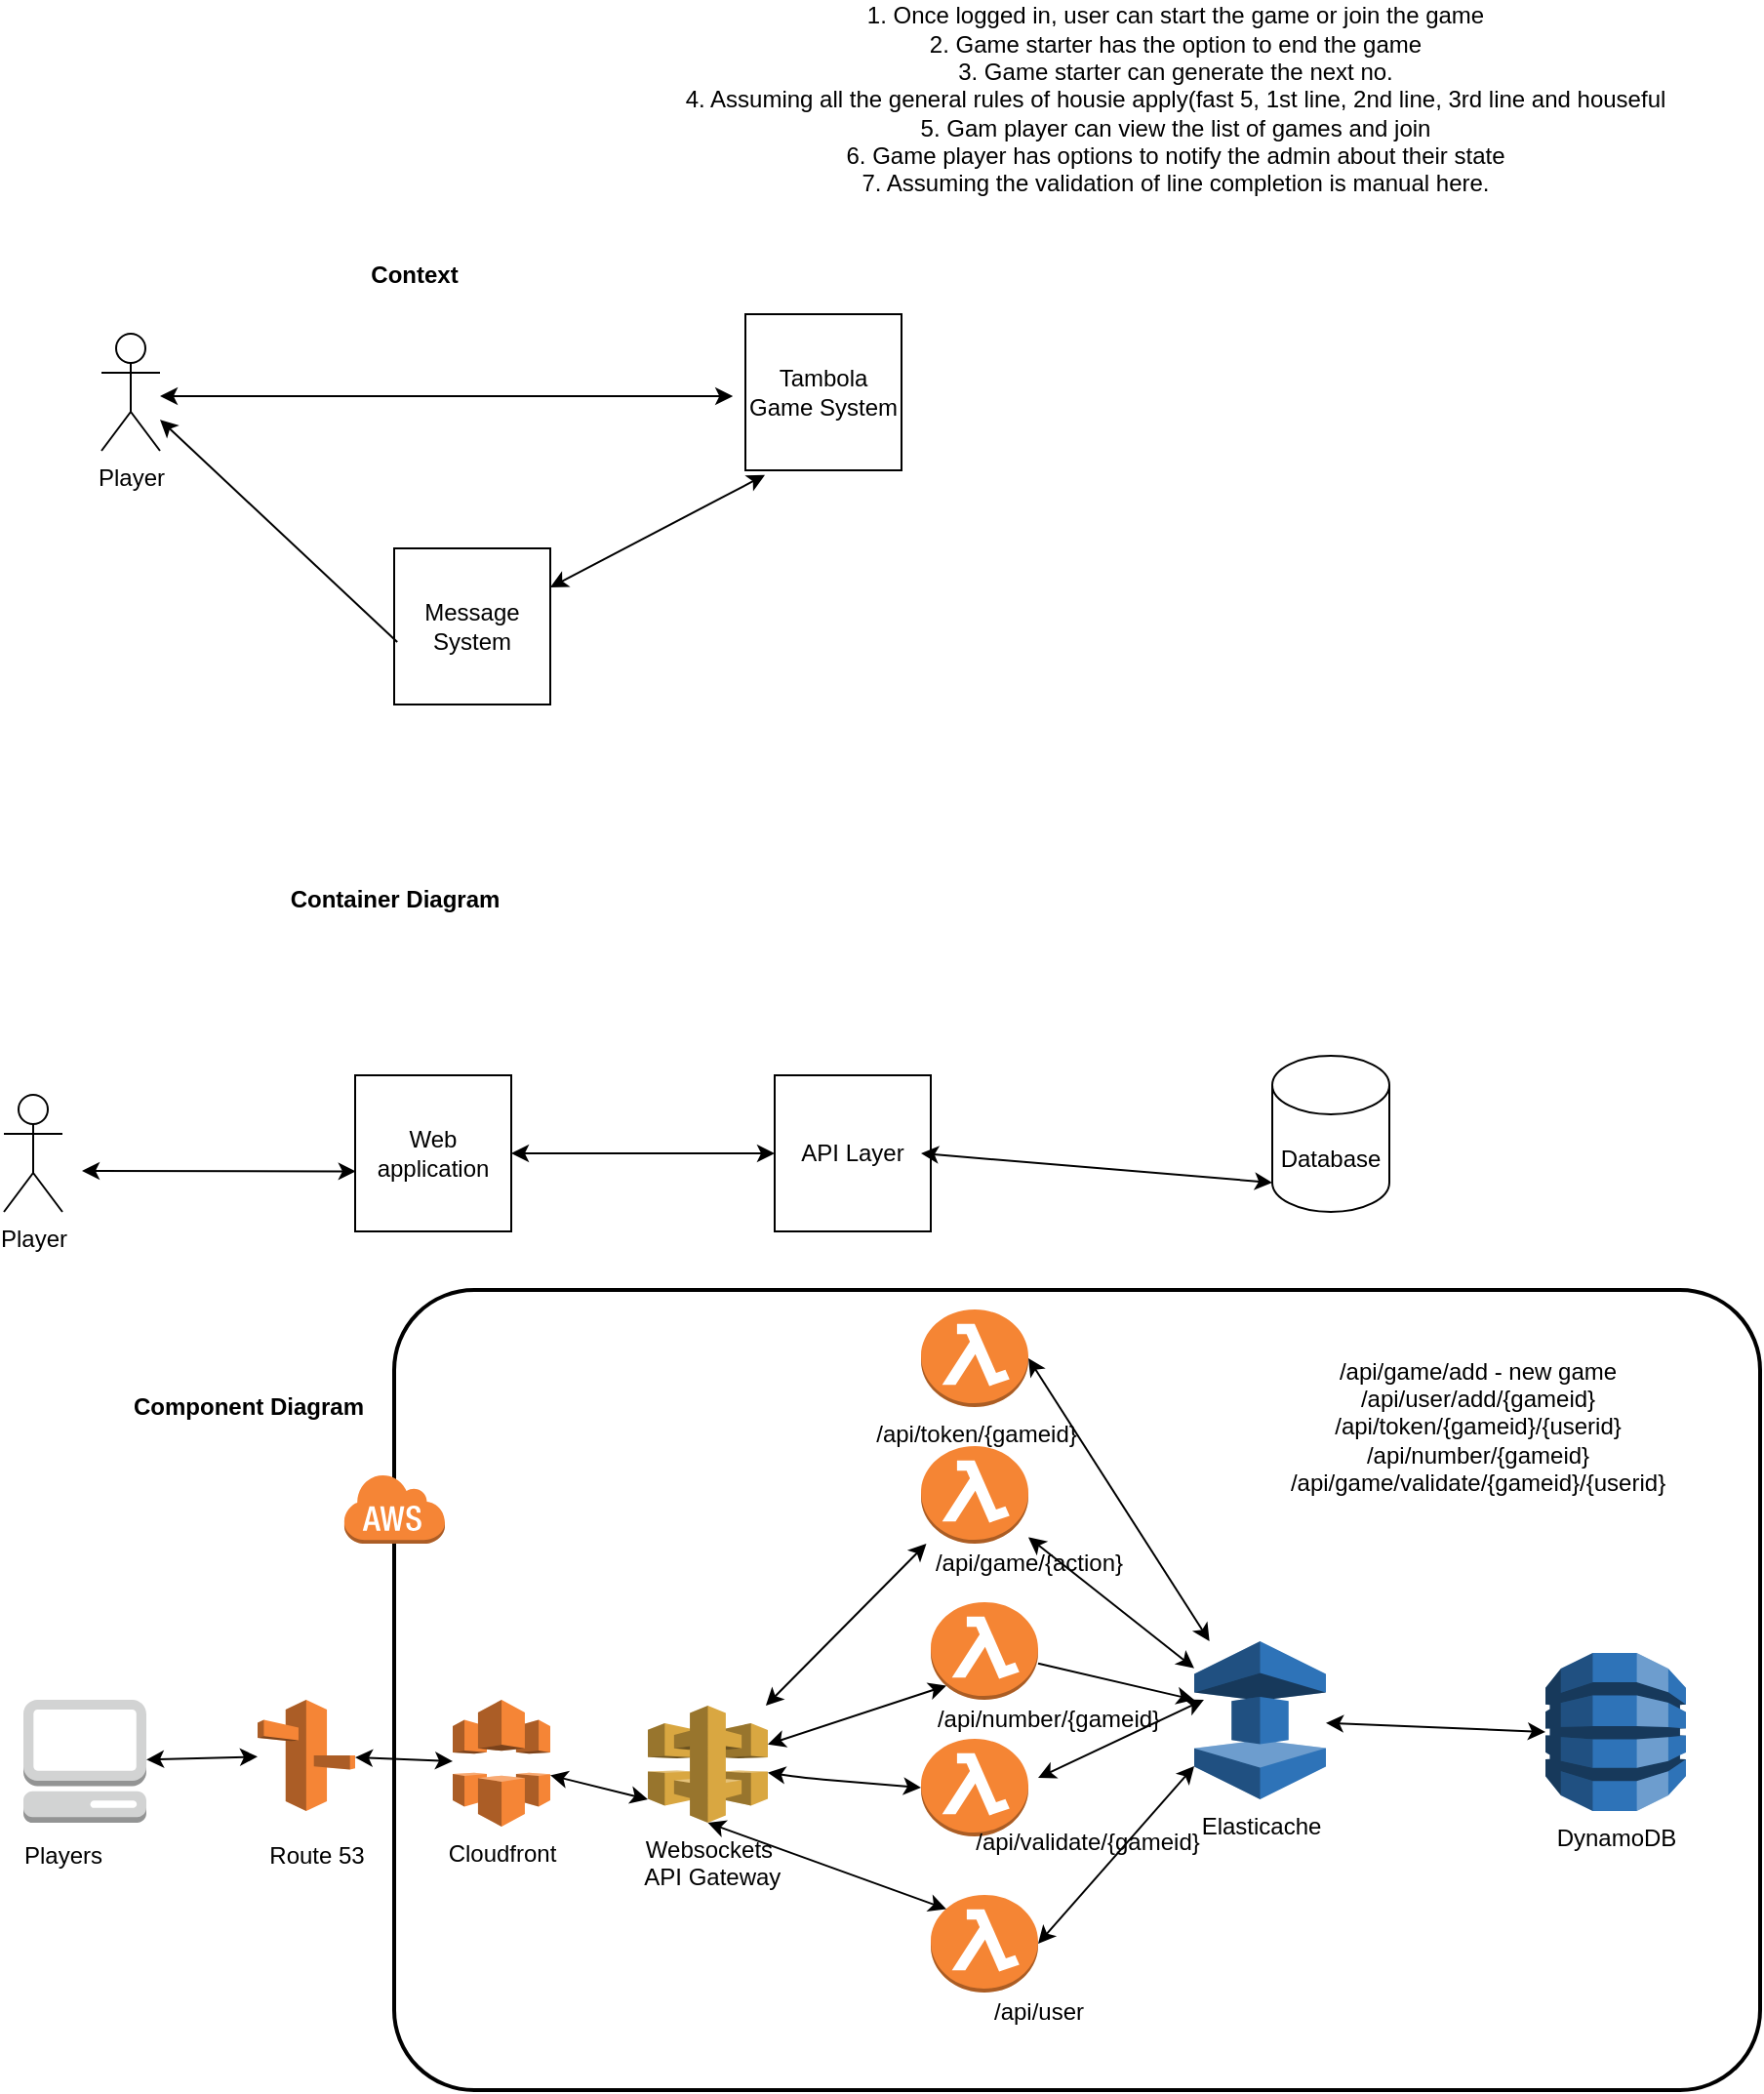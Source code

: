 <mxfile version="14.8.3" type="github">
  <diagram id="3eI7qkjUOED5z1ejcmnY" name="Page-1">
    <mxGraphModel dx="1038" dy="546" grid="1" gridSize="10" guides="1" tooltips="1" connect="1" arrows="1" fold="1" page="1" pageScale="1" pageWidth="850" pageHeight="1100" math="0" shadow="0">
      <root>
        <mxCell id="0" />
        <mxCell id="1" parent="0" />
        <mxCell id="J6YCg41dYqRsLZ8GqPU7-54" value="" style="rounded=1;arcSize=10;dashed=0;fillColor=none;gradientColor=none;strokeWidth=2;" vertex="1" parent="1">
          <mxGeometry x="230" y="670" width="700" height="410" as="geometry" />
        </mxCell>
        <mxCell id="J6YCg41dYqRsLZ8GqPU7-1" value="&lt;b&gt;Context&lt;/b&gt;" style="text;html=1;align=center;verticalAlign=middle;resizable=0;points=[];autosize=1;strokeColor=none;" vertex="1" parent="1">
          <mxGeometry x="210" y="140" width="60" height="20" as="geometry" />
        </mxCell>
        <mxCell id="J6YCg41dYqRsLZ8GqPU7-2" value="Tambola Game System" style="whiteSpace=wrap;html=1;aspect=fixed;" vertex="1" parent="1">
          <mxGeometry x="410" y="170" width="80" height="80" as="geometry" />
        </mxCell>
        <mxCell id="J6YCg41dYqRsLZ8GqPU7-3" value="Player" style="shape=umlActor;verticalLabelPosition=bottom;verticalAlign=top;html=1;outlineConnect=0;" vertex="1" parent="1">
          <mxGeometry x="80" y="180" width="30" height="60" as="geometry" />
        </mxCell>
        <mxCell id="J6YCg41dYqRsLZ8GqPU7-4" value="Message System" style="whiteSpace=wrap;html=1;aspect=fixed;" vertex="1" parent="1">
          <mxGeometry x="230" y="290" width="80" height="80" as="geometry" />
        </mxCell>
        <mxCell id="J6YCg41dYqRsLZ8GqPU7-6" value="" style="endArrow=classic;startArrow=classic;html=1;entryX=-0.08;entryY=0.525;entryDx=0;entryDy=0;entryPerimeter=0;" edge="1" parent="1" target="J6YCg41dYqRsLZ8GqPU7-2">
          <mxGeometry width="50" height="50" relative="1" as="geometry">
            <mxPoint x="110" y="212" as="sourcePoint" />
            <mxPoint x="250" y="200" as="targetPoint" />
          </mxGeometry>
        </mxCell>
        <mxCell id="J6YCg41dYqRsLZ8GqPU7-7" value="" style="endArrow=classic;html=1;exitX=0.02;exitY=0.6;exitDx=0;exitDy=0;exitPerimeter=0;" edge="1" parent="1" source="J6YCg41dYqRsLZ8GqPU7-4" target="J6YCg41dYqRsLZ8GqPU7-3">
          <mxGeometry width="50" height="50" relative="1" as="geometry">
            <mxPoint x="150" y="300" as="sourcePoint" />
            <mxPoint x="200" y="250" as="targetPoint" />
          </mxGeometry>
        </mxCell>
        <mxCell id="J6YCg41dYqRsLZ8GqPU7-8" value="" style="endArrow=classic;startArrow=classic;html=1;entryX=0.125;entryY=1.03;entryDx=0;entryDy=0;entryPerimeter=0;exitX=1;exitY=0.25;exitDx=0;exitDy=0;" edge="1" parent="1" source="J6YCg41dYqRsLZ8GqPU7-4" target="J6YCg41dYqRsLZ8GqPU7-2">
          <mxGeometry width="50" height="50" relative="1" as="geometry">
            <mxPoint x="350" y="300" as="sourcePoint" />
            <mxPoint x="400" y="250" as="targetPoint" />
          </mxGeometry>
        </mxCell>
        <mxCell id="J6YCg41dYqRsLZ8GqPU7-9" value="&lt;b&gt;Container Diagram&lt;/b&gt;" style="text;html=1;align=center;verticalAlign=middle;resizable=0;points=[];autosize=1;strokeColor=none;" vertex="1" parent="1">
          <mxGeometry x="170" y="460" width="120" height="20" as="geometry" />
        </mxCell>
        <mxCell id="J6YCg41dYqRsLZ8GqPU7-10" value="Player" style="shape=umlActor;verticalLabelPosition=bottom;verticalAlign=top;html=1;outlineConnect=0;" vertex="1" parent="1">
          <mxGeometry x="30" y="570" width="30" height="60" as="geometry" />
        </mxCell>
        <mxCell id="J6YCg41dYqRsLZ8GqPU7-11" value="Web application" style="whiteSpace=wrap;html=1;aspect=fixed;" vertex="1" parent="1">
          <mxGeometry x="210" y="560" width="80" height="80" as="geometry" />
        </mxCell>
        <mxCell id="J6YCg41dYqRsLZ8GqPU7-12" value="" style="endArrow=classic;startArrow=classic;html=1;entryX=0.005;entryY=0.615;entryDx=0;entryDy=0;entryPerimeter=0;" edge="1" parent="1" target="J6YCg41dYqRsLZ8GqPU7-11">
          <mxGeometry width="50" height="50" relative="1" as="geometry">
            <mxPoint x="70" y="609" as="sourcePoint" />
            <mxPoint x="150" y="570" as="targetPoint" />
          </mxGeometry>
        </mxCell>
        <mxCell id="J6YCg41dYqRsLZ8GqPU7-13" value="API Layer" style="whiteSpace=wrap;html=1;aspect=fixed;" vertex="1" parent="1">
          <mxGeometry x="425" y="560" width="80" height="80" as="geometry" />
        </mxCell>
        <mxCell id="J6YCg41dYqRsLZ8GqPU7-14" value="Database" style="shape=cylinder3;whiteSpace=wrap;html=1;boundedLbl=1;backgroundOutline=1;size=15;" vertex="1" parent="1">
          <mxGeometry x="680" y="550" width="60" height="80" as="geometry" />
        </mxCell>
        <mxCell id="J6YCg41dYqRsLZ8GqPU7-16" value="" style="endArrow=classic;startArrow=classic;html=1;exitX=1;exitY=0.5;exitDx=0;exitDy=0;entryX=0;entryY=0.5;entryDx=0;entryDy=0;" edge="1" parent="1" source="J6YCg41dYqRsLZ8GqPU7-11" target="J6YCg41dYqRsLZ8GqPU7-13">
          <mxGeometry width="50" height="50" relative="1" as="geometry">
            <mxPoint x="400" y="670" as="sourcePoint" />
            <mxPoint x="450" y="620" as="targetPoint" />
          </mxGeometry>
        </mxCell>
        <mxCell id="J6YCg41dYqRsLZ8GqPU7-18" value="" style="endArrow=classic;startArrow=classic;html=1;entryX=0;entryY=1;entryDx=0;entryDy=-15;entryPerimeter=0;" edge="1" parent="1" target="J6YCg41dYqRsLZ8GqPU7-14">
          <mxGeometry width="50" height="50" relative="1" as="geometry">
            <mxPoint x="500" y="600" as="sourcePoint" />
            <mxPoint x="600" y="570" as="targetPoint" />
          </mxGeometry>
        </mxCell>
        <mxCell id="J6YCg41dYqRsLZ8GqPU7-19" value="&lt;b&gt;Component Diagram&lt;/b&gt;" style="text;html=1;align=center;verticalAlign=middle;resizable=0;points=[];autosize=1;strokeColor=none;" vertex="1" parent="1">
          <mxGeometry x="90" y="720" width="130" height="20" as="geometry" />
        </mxCell>
        <mxCell id="J6YCg41dYqRsLZ8GqPU7-20" value="" style="outlineConnect=0;dashed=0;verticalLabelPosition=bottom;verticalAlign=top;align=center;html=1;shape=mxgraph.aws3.management_console;fillColor=#D2D3D3;gradientColor=none;" vertex="1" parent="1">
          <mxGeometry x="40" y="880" width="63" height="63" as="geometry" />
        </mxCell>
        <mxCell id="J6YCg41dYqRsLZ8GqPU7-21" value="Players" style="text;html=1;align=center;verticalAlign=middle;resizable=0;points=[];autosize=1;strokeColor=none;" vertex="1" parent="1">
          <mxGeometry x="30" y="950" width="60" height="20" as="geometry" />
        </mxCell>
        <mxCell id="J6YCg41dYqRsLZ8GqPU7-22" value="Cloudfront" style="outlineConnect=0;dashed=0;verticalLabelPosition=bottom;verticalAlign=top;align=center;html=1;shape=mxgraph.aws3.cloudfront;fillColor=#F58536;gradientColor=none;" vertex="1" parent="1">
          <mxGeometry x="260" y="880" width="50" height="65" as="geometry" />
        </mxCell>
        <mxCell id="J6YCg41dYqRsLZ8GqPU7-23" value="" style="outlineConnect=0;dashed=0;verticalLabelPosition=bottom;verticalAlign=top;align=center;html=1;shape=mxgraph.aws3.route_53;fillColor=#F58536;gradientColor=none;" vertex="1" parent="1">
          <mxGeometry x="160" y="880" width="50" height="57" as="geometry" />
        </mxCell>
        <mxCell id="J6YCg41dYqRsLZ8GqPU7-25" value="" style="outlineConnect=0;dashed=0;verticalLabelPosition=bottom;verticalAlign=top;align=center;html=1;shape=mxgraph.aws3.lambda_function;fillColor=#F58534;gradientColor=none;" vertex="1" parent="1">
          <mxGeometry x="505" y="830" width="55" height="50" as="geometry" />
        </mxCell>
        <mxCell id="J6YCg41dYqRsLZ8GqPU7-26" value="" style="outlineConnect=0;dashed=0;verticalLabelPosition=bottom;verticalAlign=top;align=center;html=1;shape=mxgraph.aws3.lambda_function;fillColor=#F58534;gradientColor=none;" vertex="1" parent="1">
          <mxGeometry x="500" y="750" width="55" height="50" as="geometry" />
        </mxCell>
        <mxCell id="J6YCg41dYqRsLZ8GqPU7-27" value="" style="outlineConnect=0;dashed=0;verticalLabelPosition=bottom;verticalAlign=top;align=center;html=1;shape=mxgraph.aws3.lambda_function;fillColor=#F58534;gradientColor=none;" vertex="1" parent="1">
          <mxGeometry x="500" y="900" width="55" height="50" as="geometry" />
        </mxCell>
        <mxCell id="J6YCg41dYqRsLZ8GqPU7-28" value="Websockets&lt;br&gt;&amp;nbsp;API Gateway" style="outlineConnect=0;dashed=0;verticalLabelPosition=bottom;verticalAlign=top;align=center;html=1;shape=mxgraph.aws3.api_gateway;fillColor=#D9A741;gradientColor=none;" vertex="1" parent="1">
          <mxGeometry x="360" y="883" width="61.5" height="60" as="geometry" />
        </mxCell>
        <mxCell id="J6YCg41dYqRsLZ8GqPU7-29" value="" style="outlineConnect=0;dashed=0;verticalLabelPosition=bottom;verticalAlign=top;align=center;html=1;shape=mxgraph.aws3.lambda_function;fillColor=#F58534;gradientColor=none;" vertex="1" parent="1">
          <mxGeometry x="505" y="980" width="55" height="50" as="geometry" />
        </mxCell>
        <mxCell id="J6YCg41dYqRsLZ8GqPU7-31" value="" style="endArrow=classic;startArrow=classic;html=1;" edge="1" parent="1" source="J6YCg41dYqRsLZ8GqPU7-28" target="J6YCg41dYqRsLZ8GqPU7-26">
          <mxGeometry width="50" height="50" relative="1" as="geometry">
            <mxPoint x="400" y="860" as="sourcePoint" />
            <mxPoint x="450" y="810" as="targetPoint" />
          </mxGeometry>
        </mxCell>
        <mxCell id="J6YCg41dYqRsLZ8GqPU7-32" value="" style="endArrow=classic;startArrow=classic;html=1;entryX=0.145;entryY=0.855;entryDx=0;entryDy=0;entryPerimeter=0;" edge="1" parent="1" source="J6YCg41dYqRsLZ8GqPU7-28" target="J6YCg41dYqRsLZ8GqPU7-25">
          <mxGeometry width="50" height="50" relative="1" as="geometry">
            <mxPoint x="400" y="870" as="sourcePoint" />
            <mxPoint x="450" y="820" as="targetPoint" />
          </mxGeometry>
        </mxCell>
        <mxCell id="J6YCg41dYqRsLZ8GqPU7-33" value="/api/game/{action}" style="text;html=1;align=center;verticalAlign=middle;resizable=0;points=[];autosize=1;strokeColor=none;" vertex="1" parent="1">
          <mxGeometry x="500" y="800" width="110" height="20" as="geometry" />
        </mxCell>
        <mxCell id="J6YCg41dYqRsLZ8GqPU7-34" value="/api/number/{gameid}" style="text;html=1;align=center;verticalAlign=middle;resizable=0;points=[];autosize=1;strokeColor=none;" vertex="1" parent="1">
          <mxGeometry x="500" y="880" width="130" height="20" as="geometry" />
        </mxCell>
        <mxCell id="J6YCg41dYqRsLZ8GqPU7-35" value="" style="endArrow=classic;startArrow=classic;html=1;entryX=0;entryY=0.5;entryDx=0;entryDy=0;entryPerimeter=0;" edge="1" parent="1" source="J6YCg41dYqRsLZ8GqPU7-28" target="J6YCg41dYqRsLZ8GqPU7-27">
          <mxGeometry width="50" height="50" relative="1" as="geometry">
            <mxPoint x="400" y="870" as="sourcePoint" />
            <mxPoint x="450" y="820" as="targetPoint" />
            <Array as="points">
              <mxPoint x="440" y="920" />
            </Array>
          </mxGeometry>
        </mxCell>
        <mxCell id="J6YCg41dYqRsLZ8GqPU7-36" value="/api/validate/{gameid}" style="text;html=1;align=center;verticalAlign=middle;resizable=0;points=[];autosize=1;strokeColor=none;" vertex="1" parent="1">
          <mxGeometry x="520" y="943" width="130" height="20" as="geometry" />
        </mxCell>
        <mxCell id="J6YCg41dYqRsLZ8GqPU7-37" value="" style="endArrow=classic;startArrow=classic;html=1;entryX=0.145;entryY=0.145;entryDx=0;entryDy=0;entryPerimeter=0;exitX=0.5;exitY=1;exitDx=0;exitDy=0;exitPerimeter=0;" edge="1" parent="1" source="J6YCg41dYqRsLZ8GqPU7-28" target="J6YCg41dYqRsLZ8GqPU7-29">
          <mxGeometry width="50" height="50" relative="1" as="geometry">
            <mxPoint x="280" y="1050" as="sourcePoint" />
            <mxPoint x="330" y="1000" as="targetPoint" />
          </mxGeometry>
        </mxCell>
        <mxCell id="J6YCg41dYqRsLZ8GqPU7-38" value="/api/user" style="text;html=1;align=center;verticalAlign=middle;resizable=0;points=[];autosize=1;strokeColor=none;" vertex="1" parent="1">
          <mxGeometry x="530" y="1030" width="60" height="20" as="geometry" />
        </mxCell>
        <mxCell id="J6YCg41dYqRsLZ8GqPU7-39" value="Elasticache" style="outlineConnect=0;dashed=0;verticalLabelPosition=bottom;verticalAlign=top;align=center;html=1;shape=mxgraph.aws3.elasticache;fillColor=#2E73B8;gradientColor=none;" vertex="1" parent="1">
          <mxGeometry x="640" y="850" width="67.5" height="81" as="geometry" />
        </mxCell>
        <mxCell id="J6YCg41dYqRsLZ8GqPU7-40" value="Route 53" style="text;html=1;align=center;verticalAlign=middle;resizable=0;points=[];autosize=1;strokeColor=none;" vertex="1" parent="1">
          <mxGeometry x="160" y="950" width="60" height="20" as="geometry" />
        </mxCell>
        <mxCell id="J6YCg41dYqRsLZ8GqPU7-41" value="DynamoDB" style="outlineConnect=0;dashed=0;verticalLabelPosition=bottom;verticalAlign=top;align=center;html=1;shape=mxgraph.aws3.dynamo_db;fillColor=#2E73B8;gradientColor=none;" vertex="1" parent="1">
          <mxGeometry x="820" y="856" width="72" height="81" as="geometry" />
        </mxCell>
        <mxCell id="J6YCg41dYqRsLZ8GqPU7-42" value="1. Once logged in, user can start the game or join the game&lt;br&gt;2. Game starter has the option to end the game&lt;br&gt;3. Game starter can generate the next no.&lt;br&gt;4. Assuming all the general rules of housie apply(fast 5, 1st line, 2nd line, 3rd line and houseful&lt;br&gt;5. Gam player can view the list of games and join&lt;br&gt;6. Game player has options to notify the admin about their state&lt;br&gt;7. Assuming the validation of line completion is manual here." style="text;html=1;align=center;verticalAlign=middle;resizable=0;points=[];autosize=1;strokeColor=none;" vertex="1" parent="1">
          <mxGeometry x="370" y="10" width="520" height="100" as="geometry" />
        </mxCell>
        <mxCell id="J6YCg41dYqRsLZ8GqPU7-43" value="/api/token/{gameid}" style="outlineConnect=0;dashed=0;verticalLabelPosition=bottom;verticalAlign=top;align=center;html=1;shape=mxgraph.aws3.lambda_function;fillColor=#F58534;gradientColor=none;" vertex="1" parent="1">
          <mxGeometry x="500" y="680" width="55" height="50" as="geometry" />
        </mxCell>
        <mxCell id="J6YCg41dYqRsLZ8GqPU7-45" value="" style="endArrow=classic;startArrow=classic;html=1;" edge="1" parent="1" source="J6YCg41dYqRsLZ8GqPU7-20" target="J6YCg41dYqRsLZ8GqPU7-23">
          <mxGeometry width="50" height="50" relative="1" as="geometry">
            <mxPoint x="100" y="950" as="sourcePoint" />
            <mxPoint x="150" y="900" as="targetPoint" />
          </mxGeometry>
        </mxCell>
        <mxCell id="J6YCg41dYqRsLZ8GqPU7-46" value="" style="endArrow=classic;startArrow=classic;html=1;" edge="1" parent="1" source="J6YCg41dYqRsLZ8GqPU7-23" target="J6YCg41dYqRsLZ8GqPU7-22">
          <mxGeometry width="50" height="50" relative="1" as="geometry">
            <mxPoint x="205" y="985" as="sourcePoint" />
            <mxPoint x="255" y="935" as="targetPoint" />
          </mxGeometry>
        </mxCell>
        <mxCell id="J6YCg41dYqRsLZ8GqPU7-47" value="" style="endArrow=classic;startArrow=classic;html=1;entryX=0;entryY=0.8;entryDx=0;entryDy=0;entryPerimeter=0;" edge="1" parent="1" source="J6YCg41dYqRsLZ8GqPU7-22" target="J6YCg41dYqRsLZ8GqPU7-28">
          <mxGeometry width="50" height="50" relative="1" as="geometry">
            <mxPoint x="220" y="1040" as="sourcePoint" />
            <mxPoint x="320" y="980" as="targetPoint" />
          </mxGeometry>
        </mxCell>
        <mxCell id="J6YCg41dYqRsLZ8GqPU7-48" value="" style="endArrow=classic;startArrow=classic;html=1;entryX=0;entryY=0.79;entryDx=0;entryDy=0;entryPerimeter=0;exitX=1;exitY=0.5;exitDx=0;exitDy=0;exitPerimeter=0;" edge="1" parent="1" source="J6YCg41dYqRsLZ8GqPU7-29" target="J6YCg41dYqRsLZ8GqPU7-39">
          <mxGeometry width="50" height="50" relative="1" as="geometry">
            <mxPoint x="580" y="985" as="sourcePoint" />
            <mxPoint x="630" y="935" as="targetPoint" />
          </mxGeometry>
        </mxCell>
        <mxCell id="J6YCg41dYqRsLZ8GqPU7-49" value="" style="endArrow=classic;startArrow=classic;html=1;entryX=0;entryY=0.79;entryDx=0;entryDy=0;entryPerimeter=0;" edge="1" parent="1">
          <mxGeometry width="50" height="50" relative="1" as="geometry">
            <mxPoint x="560" y="920" as="sourcePoint" />
            <mxPoint x="645" y="880" as="targetPoint" />
          </mxGeometry>
        </mxCell>
        <mxCell id="J6YCg41dYqRsLZ8GqPU7-51" value="" style="endArrow=classic;startArrow=classic;html=1;" edge="1" parent="1" source="J6YCg41dYqRsLZ8GqPU7-26" target="J6YCg41dYqRsLZ8GqPU7-39">
          <mxGeometry width="50" height="50" relative="1" as="geometry">
            <mxPoint x="600" y="821.01" as="sourcePoint" />
            <mxPoint x="680" y="730" as="targetPoint" />
          </mxGeometry>
        </mxCell>
        <mxCell id="J6YCg41dYqRsLZ8GqPU7-52" value="" style="endArrow=classic;startArrow=classic;html=1;exitX=1;exitY=0.5;exitDx=0;exitDy=0;exitPerimeter=0;" edge="1" parent="1" source="J6YCg41dYqRsLZ8GqPU7-43" target="J6YCg41dYqRsLZ8GqPU7-39">
          <mxGeometry width="50" height="50" relative="1" as="geometry">
            <mxPoint x="610" y="785.51" as="sourcePoint" />
            <mxPoint x="690" y="694.5" as="targetPoint" />
          </mxGeometry>
        </mxCell>
        <mxCell id="J6YCg41dYqRsLZ8GqPU7-53" value="" style="endArrow=classic;startArrow=classic;html=1;entryX=0;entryY=0.5;entryDx=0;entryDy=0;entryPerimeter=0;" edge="1" parent="1" source="J6YCg41dYqRsLZ8GqPU7-39" target="J6YCg41dYqRsLZ8GqPU7-41">
          <mxGeometry width="50" height="50" relative="1" as="geometry">
            <mxPoint x="707.5" y="1000" as="sourcePoint" />
            <mxPoint x="757.5" y="950" as="targetPoint" />
          </mxGeometry>
        </mxCell>
        <mxCell id="J6YCg41dYqRsLZ8GqPU7-55" value="" style="dashed=0;html=1;shape=mxgraph.aws3.cloud;fillColor=#F58536;gradientColor=none;dashed=0;" vertex="1" parent="1">
          <mxGeometry x="204" y="764" width="52" height="36" as="geometry" />
        </mxCell>
        <mxCell id="J6YCg41dYqRsLZ8GqPU7-56" value="" style="endArrow=classic;html=1;" edge="1" parent="1" source="J6YCg41dYqRsLZ8GqPU7-25">
          <mxGeometry width="50" height="50" relative="1" as="geometry">
            <mxPoint x="540" y="890" as="sourcePoint" />
            <mxPoint x="640" y="880" as="targetPoint" />
          </mxGeometry>
        </mxCell>
        <mxCell id="J6YCg41dYqRsLZ8GqPU7-57" value="/api/game/add - new game&lt;br&gt;/api/user/add/{gameid}&lt;br&gt;/api/token/{gameid}/{userid}&lt;br&gt;/api/number/{gameid}&lt;br&gt;/api/game/validate/{gameid}/{userid}" style="text;html=1;align=center;verticalAlign=middle;resizable=0;points=[];autosize=1;strokeColor=none;" vertex="1" parent="1">
          <mxGeometry x="680" y="700" width="210" height="80" as="geometry" />
        </mxCell>
      </root>
    </mxGraphModel>
  </diagram>
</mxfile>
